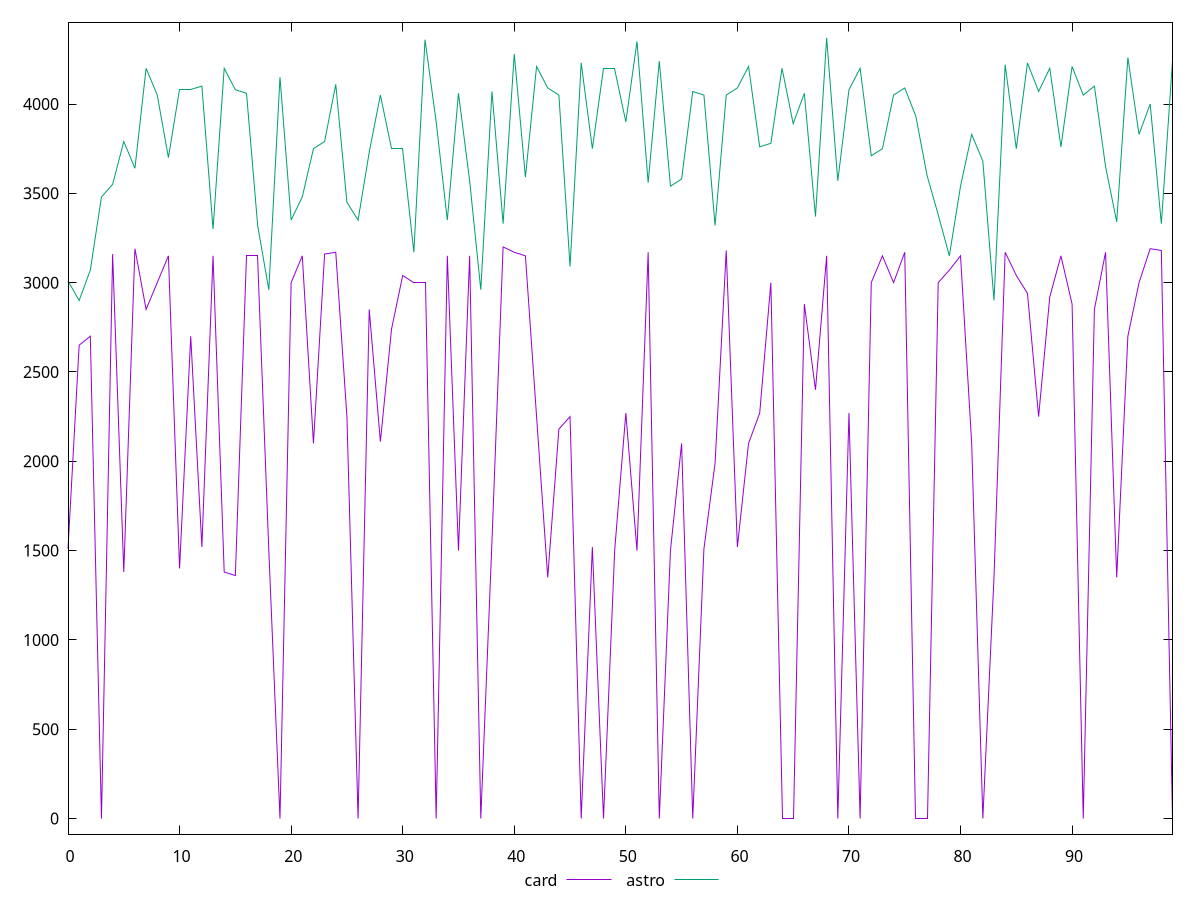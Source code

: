 reset

$card <<EOF
0 1510
1 2650
2 2700
3 0
4 3160
5 1380
6 3190
7 2850
8 3000
9 3150
10 1400
11 2700
12 1520
13 3150
14 1380
15 1360
16 3150
17 3150
18 1500
19 0
20 3000
21 3150
22 2100
23 3160
24 3170
25 2250
26 0
27 2850
28 2110
29 2740
30 3040
31 3000
32 3000
33 0
34 3150
35 1500
36 3150
37 0
38 1550
39 3200
40 3170
41 3150
42 2250
43 1350
44 2180
45 2250
46 0
47 1520
48 0
49 1500
50 2270
51 1500
52 3170
53 0
54 1500
55 2100
56 0
57 1510
58 1990
59 3180
60 1520
61 2100
62 2270
63 3000
64 0
65 0
66 2880
67 2400
68 3150
69 0
70 2270
71 0
72 3000
73 3150
74 3000
75 3170
76 0
77 0
78 3000
79 3070
80 3150
81 2100
82 0
83 1350
84 3170
85 3040
86 2940
87 2250
88 2920
89 3150
90 2880
91 0
92 2850
93 3170
94 1350
95 2700
96 3000
97 3190
98 3180
99 0
EOF

$astro <<EOF
0 3010
1 2900
2 3070
3 3480
4 3550
5 3790
6 3640
7 4200
8 4050
9 3700
10 4080
11 4080
12 4100
13 3300
14 4200
15 4080
16 4060
17 3320
18 2960
19 4150
20 3350
21 3480
22 3750
23 3790
24 4110
25 3450
26 3350
27 3730
28 4050
29 3750
30 3750
31 3170
32 4360
33 3900
34 3350
35 4060
36 3570
37 2960
38 4070
39 3330
40 4280
41 3590
42 4210
43 4090
44 4050
45 3090
46 4230
47 3750
48 4200
49 4200
50 3900
51 4350
52 3560
53 4240
54 3540
55 3580
56 4070
57 4050
58 3320
59 4050
60 4090
61 4210
62 3760
63 3780
64 4200
65 3890
66 4060
67 3370
68 4370
69 3570
70 4080
71 4200
72 3710
73 3750
74 4050
75 4090
76 3930
77 3600
78 3380
79 3150
80 3540
81 3830
82 3680
83 2900
84 4220
85 3750
86 4230
87 4070
88 4200
89 3760
90 4210
91 4050
92 4100
93 3650
94 3340
95 4260
96 3830
97 4000
98 3330
99 4240
EOF

set key outside below
set xrange [0:99]
set yrange [-87.4:4457.4]
set trange [-87.4:4457.4]
set terminal svg size 640, 520 enhanced background rgb 'white'
set output "reports/report_00028_2021-02-24T12-49-42.674Z/unused-javascript/comparison/line/2_vs_3.svg"

plot $card title "card" with line, \
     $astro title "astro" with line

reset
